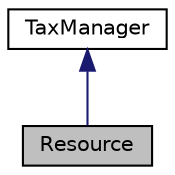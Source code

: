 digraph "Resource"
{
 // LATEX_PDF_SIZE
  edge [fontname="Helvetica",fontsize="10",labelfontname="Helvetica",labelfontsize="10"];
  node [fontname="Helvetica",fontsize="10",shape=record];
  Node1 [label="Resource",height=0.2,width=0.4,color="black", fillcolor="grey75", style="filled", fontcolor="black",tooltip="Abstract base class for all types of resources."];
  Node2 -> Node1 [dir="back",color="midnightblue",fontsize="10",style="solid"];
  Node2 [label="TaxManager",height=0.2,width=0.4,color="black", fillcolor="white", style="filled",URL="$classTaxManager.html",tooltip="Manages taxation policies and visits buildings and resources in the city."];
}
